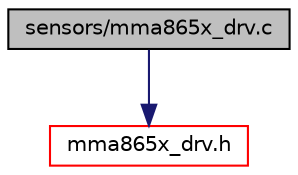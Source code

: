 digraph "sensors/mma865x_drv.c"
{
  edge [fontname="Helvetica",fontsize="10",labelfontname="Helvetica",labelfontsize="10"];
  node [fontname="Helvetica",fontsize="10",shape=record];
  Node0 [label="sensors/mma865x_drv.c",height=0.2,width=0.4,color="black", fillcolor="grey75", style="filled", fontcolor="black"];
  Node0 -> Node1 [color="midnightblue",fontsize="10",style="solid",fontname="Helvetica"];
  Node1 [label="mma865x_drv.h",height=0.2,width=0.4,color="red", fillcolor="white", style="filled",URL="$mma865x__drv_8h.html",tooltip="The mma865x_drv.h file describes the MMA865x driver interface and structures. "];
}
